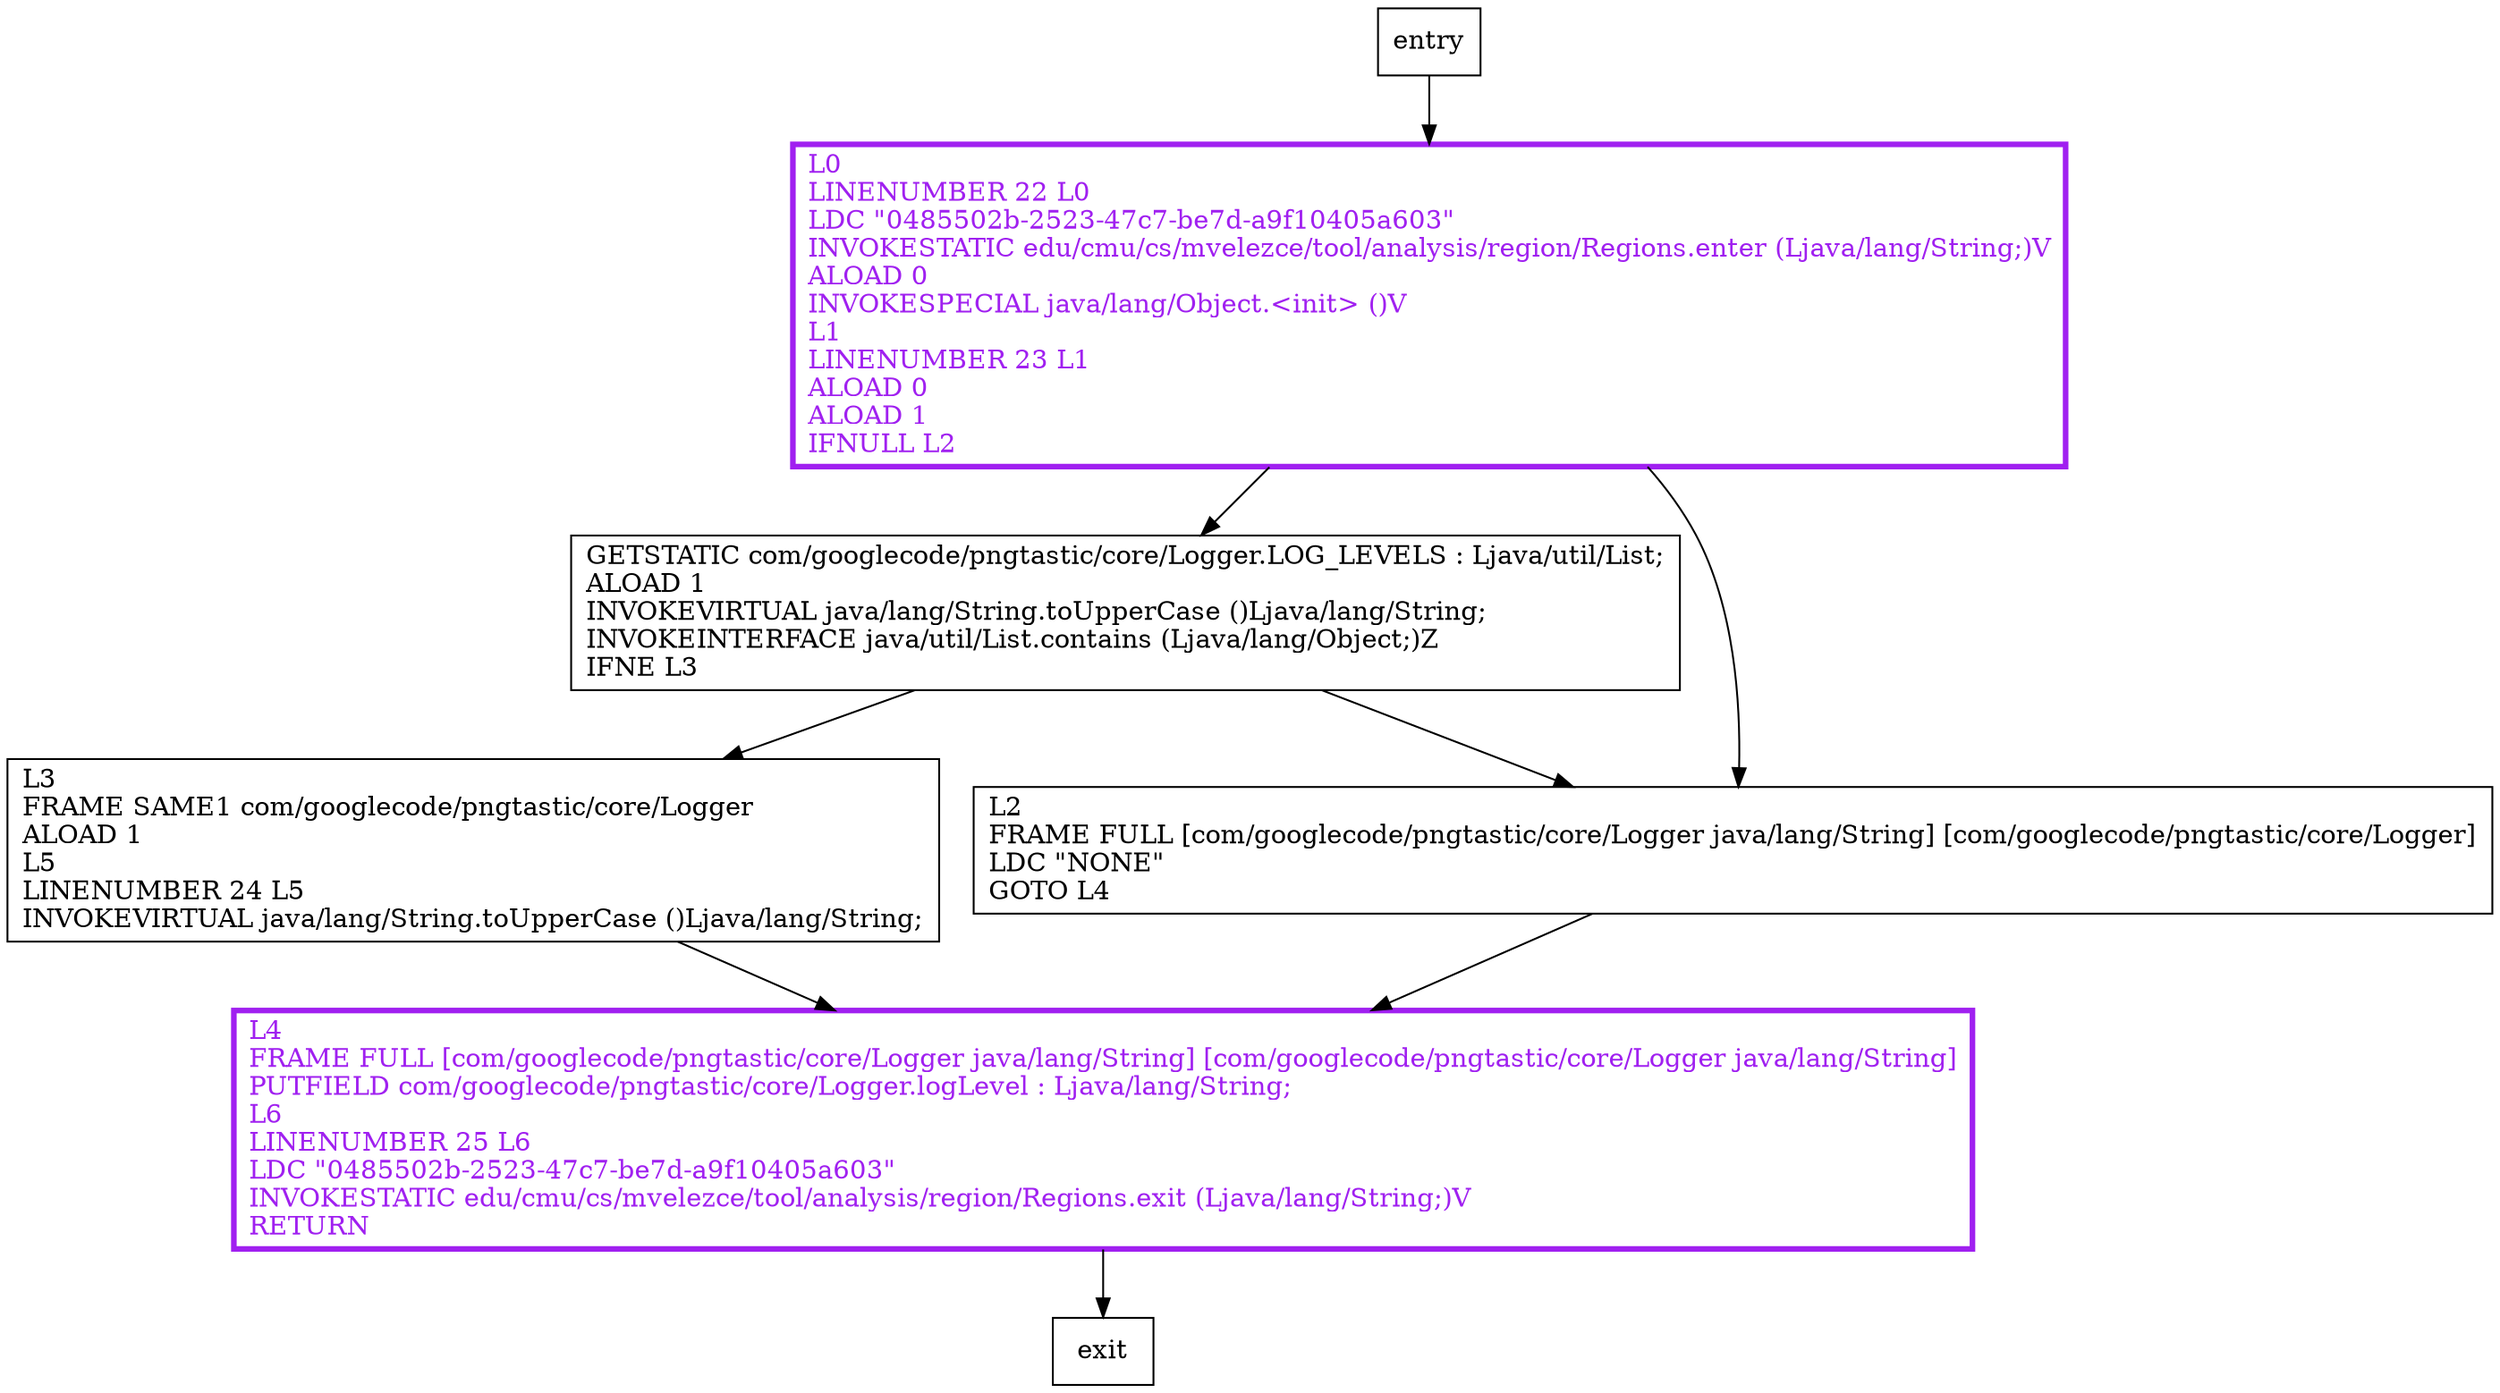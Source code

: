 digraph <init> {
node [shape=record];
302870502 [label="L0\lLINENUMBER 22 L0\lLDC \"0485502b-2523-47c7-be7d-a9f10405a603\"\lINVOKESTATIC edu/cmu/cs/mvelezce/tool/analysis/region/Regions.enter (Ljava/lang/String;)V\lALOAD 0\lINVOKESPECIAL java/lang/Object.\<init\> ()V\lL1\lLINENUMBER 23 L1\lALOAD 0\lALOAD 1\lIFNULL L2\l"];
876926621 [label="GETSTATIC com/googlecode/pngtastic/core/Logger.LOG_LEVELS : Ljava/util/List;\lALOAD 1\lINVOKEVIRTUAL java/lang/String.toUpperCase ()Ljava/lang/String;\lINVOKEINTERFACE java/util/List.contains (Ljava/lang/Object;)Z\lIFNE L3\l"];
326298949 [label="L3\lFRAME SAME1 com/googlecode/pngtastic/core/Logger\lALOAD 1\lL5\lLINENUMBER 24 L5\lINVOKEVIRTUAL java/lang/String.toUpperCase ()Ljava/lang/String;\l"];
1786364562 [label="L4\lFRAME FULL [com/googlecode/pngtastic/core/Logger java/lang/String] [com/googlecode/pngtastic/core/Logger java/lang/String]\lPUTFIELD com/googlecode/pngtastic/core/Logger.logLevel : Ljava/lang/String;\lL6\lLINENUMBER 25 L6\lLDC \"0485502b-2523-47c7-be7d-a9f10405a603\"\lINVOKESTATIC edu/cmu/cs/mvelezce/tool/analysis/region/Regions.exit (Ljava/lang/String;)V\lRETURN\l"];
1268959798 [label="L2\lFRAME FULL [com/googlecode/pngtastic/core/Logger java/lang/String] [com/googlecode/pngtastic/core/Logger]\lLDC \"NONE\"\lGOTO L4\l"];
entry;
exit;
entry -> 302870502;
302870502 -> 876926621;
302870502 -> 1268959798;
876926621 -> 326298949;
876926621 -> 1268959798;
326298949 -> 1786364562;
1786364562 -> exit;
1268959798 -> 1786364562;
302870502[fontcolor="purple", penwidth=3, color="purple"];
1786364562[fontcolor="purple", penwidth=3, color="purple"];
}
